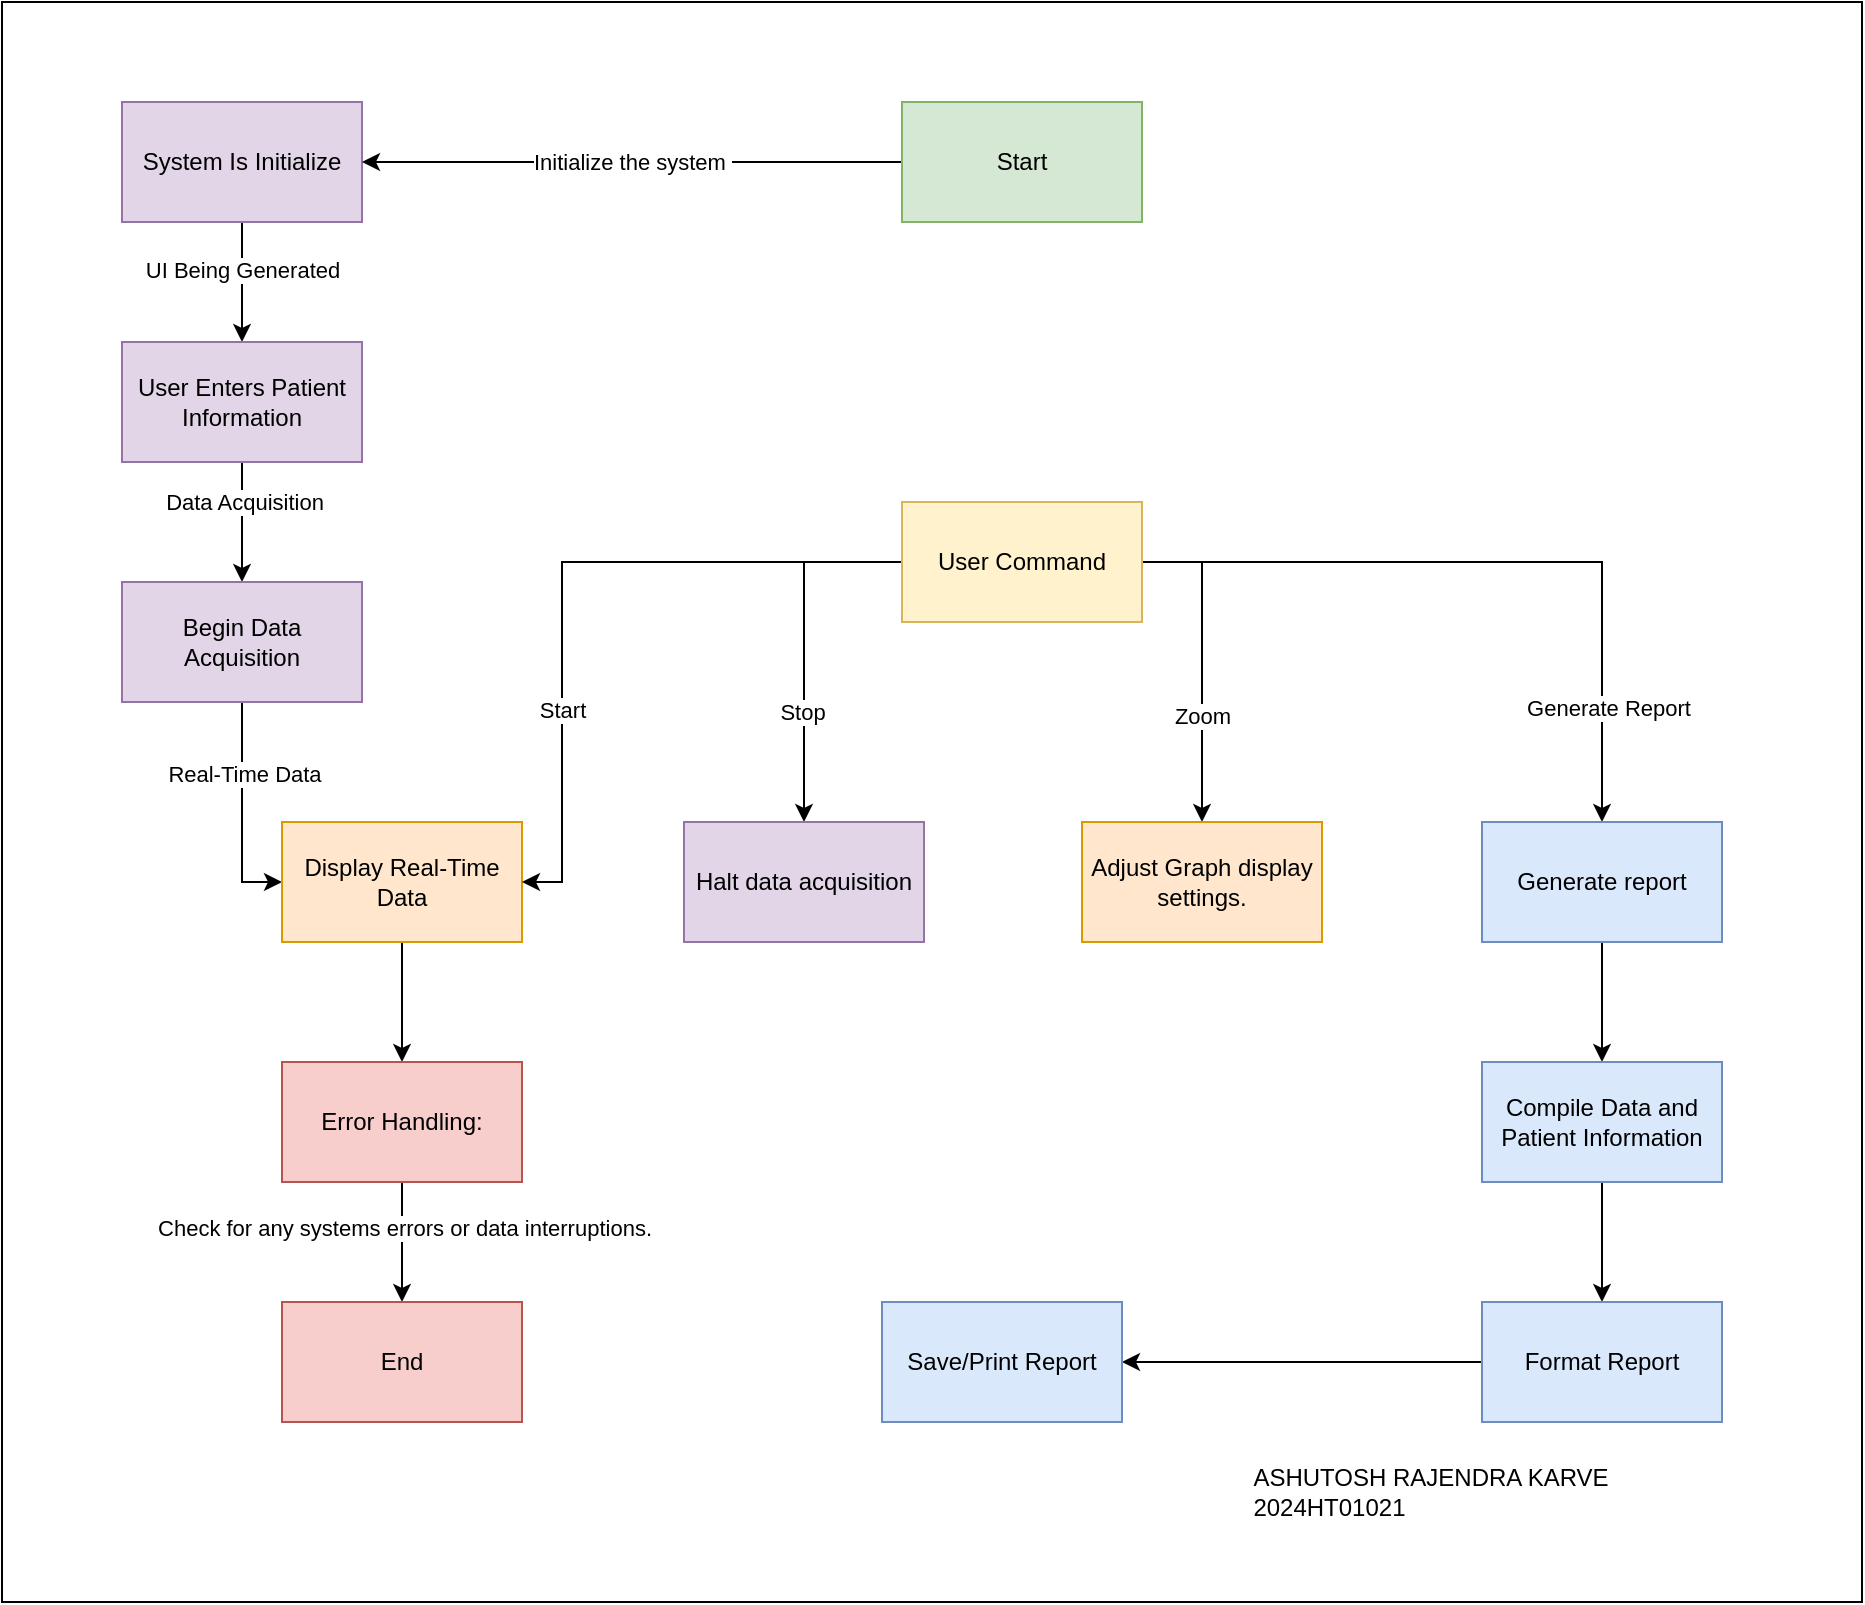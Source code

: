 <mxfile version="24.7.16">
  <diagram id="fSMViCkWlDvQfKETnx8f" name="Page-1">
    <mxGraphModel dx="1615" dy="871" grid="1" gridSize="10" guides="1" tooltips="1" connect="1" arrows="1" fold="1" page="1" pageScale="1" pageWidth="827" pageHeight="1169" math="0" shadow="0">
      <root>
        <mxCell id="0" />
        <mxCell id="1" parent="0" />
        <mxCell id="GetxGiFDO62Kl9VRkWzs-46" value="" style="rounded=0;whiteSpace=wrap;html=1;" vertex="1" parent="1">
          <mxGeometry x="780" y="150" width="930" height="800" as="geometry" />
        </mxCell>
        <mxCell id="GetxGiFDO62Kl9VRkWzs-7" style="edgeStyle=orthogonalEdgeStyle;rounded=0;orthogonalLoop=1;jettySize=auto;html=1;entryX=0.5;entryY=0;entryDx=0;entryDy=0;" edge="1" parent="1" source="GetxGiFDO62Kl9VRkWzs-2" target="GetxGiFDO62Kl9VRkWzs-4">
          <mxGeometry relative="1" as="geometry" />
        </mxCell>
        <mxCell id="GetxGiFDO62Kl9VRkWzs-9" value="UI Being Generated" style="edgeLabel;html=1;align=center;verticalAlign=middle;resizable=0;points=[];" vertex="1" connectable="0" parent="GetxGiFDO62Kl9VRkWzs-7">
          <mxGeometry x="-0.22" y="-1" relative="1" as="geometry">
            <mxPoint x="1" as="offset" />
          </mxGeometry>
        </mxCell>
        <mxCell id="GetxGiFDO62Kl9VRkWzs-2" value="System Is Initialize" style="rounded=0;whiteSpace=wrap;html=1;fillColor=#e1d5e7;strokeColor=#9673a6;" vertex="1" parent="1">
          <mxGeometry x="840" y="200" width="120" height="60" as="geometry" />
        </mxCell>
        <mxCell id="GetxGiFDO62Kl9VRkWzs-43" style="edgeStyle=orthogonalEdgeStyle;rounded=0;orthogonalLoop=1;jettySize=auto;html=1;" edge="1" parent="1" source="GetxGiFDO62Kl9VRkWzs-3" target="GetxGiFDO62Kl9VRkWzs-2">
          <mxGeometry relative="1" as="geometry" />
        </mxCell>
        <mxCell id="GetxGiFDO62Kl9VRkWzs-44" value="Initialize the system&amp;nbsp;" style="edgeLabel;html=1;align=center;verticalAlign=middle;resizable=0;points=[];" vertex="1" connectable="0" parent="GetxGiFDO62Kl9VRkWzs-43">
          <mxGeometry x="0.143" relative="1" as="geometry">
            <mxPoint x="19" as="offset" />
          </mxGeometry>
        </mxCell>
        <mxCell id="GetxGiFDO62Kl9VRkWzs-3" value="Start" style="rounded=0;whiteSpace=wrap;html=1;fillColor=#d5e8d4;strokeColor=#82b366;" vertex="1" parent="1">
          <mxGeometry x="1230" y="200" width="120" height="60" as="geometry" />
        </mxCell>
        <mxCell id="GetxGiFDO62Kl9VRkWzs-11" value="" style="edgeStyle=orthogonalEdgeStyle;rounded=0;orthogonalLoop=1;jettySize=auto;html=1;" edge="1" parent="1" source="GetxGiFDO62Kl9VRkWzs-4" target="GetxGiFDO62Kl9VRkWzs-10">
          <mxGeometry relative="1" as="geometry" />
        </mxCell>
        <mxCell id="GetxGiFDO62Kl9VRkWzs-12" value="Data Acquisition" style="edgeLabel;html=1;align=center;verticalAlign=middle;resizable=0;points=[];" vertex="1" connectable="0" parent="GetxGiFDO62Kl9VRkWzs-11">
          <mxGeometry x="-0.337" y="1" relative="1" as="geometry">
            <mxPoint as="offset" />
          </mxGeometry>
        </mxCell>
        <mxCell id="GetxGiFDO62Kl9VRkWzs-4" value="User Enters Patient Information" style="rounded=0;whiteSpace=wrap;html=1;fillColor=#e1d5e7;strokeColor=#9673a6;" vertex="1" parent="1">
          <mxGeometry x="840" y="320" width="120" height="60" as="geometry" />
        </mxCell>
        <mxCell id="GetxGiFDO62Kl9VRkWzs-14" value="" style="edgeStyle=orthogonalEdgeStyle;rounded=0;orthogonalLoop=1;jettySize=auto;html=1;" edge="1" parent="1" source="GetxGiFDO62Kl9VRkWzs-10" target="GetxGiFDO62Kl9VRkWzs-13">
          <mxGeometry relative="1" as="geometry">
            <Array as="points">
              <mxPoint x="900" y="590" />
            </Array>
          </mxGeometry>
        </mxCell>
        <mxCell id="GetxGiFDO62Kl9VRkWzs-17" value="Real-Time Data" style="edgeLabel;html=1;align=center;verticalAlign=middle;resizable=0;points=[];" vertex="1" connectable="0" parent="GetxGiFDO62Kl9VRkWzs-14">
          <mxGeometry x="-0.351" y="1" relative="1" as="geometry">
            <mxPoint as="offset" />
          </mxGeometry>
        </mxCell>
        <mxCell id="GetxGiFDO62Kl9VRkWzs-10" value="Begin Data Acquisition" style="whiteSpace=wrap;html=1;rounded=0;fillColor=#e1d5e7;strokeColor=#9673a6;" vertex="1" parent="1">
          <mxGeometry x="840" y="440" width="120" height="60" as="geometry" />
        </mxCell>
        <mxCell id="GetxGiFDO62Kl9VRkWzs-33" value="" style="edgeStyle=orthogonalEdgeStyle;rounded=0;orthogonalLoop=1;jettySize=auto;html=1;" edge="1" parent="1" source="GetxGiFDO62Kl9VRkWzs-13" target="GetxGiFDO62Kl9VRkWzs-32">
          <mxGeometry relative="1" as="geometry" />
        </mxCell>
        <mxCell id="GetxGiFDO62Kl9VRkWzs-13" value="Display Real-Time Data" style="whiteSpace=wrap;html=1;rounded=0;fillColor=#ffe6cc;strokeColor=#d79b00;" vertex="1" parent="1">
          <mxGeometry x="920" y="560" width="120" height="60" as="geometry" />
        </mxCell>
        <mxCell id="GetxGiFDO62Kl9VRkWzs-21" style="edgeStyle=orthogonalEdgeStyle;rounded=0;orthogonalLoop=1;jettySize=auto;html=1;entryX=1;entryY=0.5;entryDx=0;entryDy=0;" edge="1" parent="1" source="GetxGiFDO62Kl9VRkWzs-18" target="GetxGiFDO62Kl9VRkWzs-13">
          <mxGeometry relative="1" as="geometry">
            <Array as="points">
              <mxPoint x="1060" y="430" />
              <mxPoint x="1060" y="590" />
            </Array>
          </mxGeometry>
        </mxCell>
        <mxCell id="GetxGiFDO62Kl9VRkWzs-28" value="Start" style="edgeLabel;html=1;align=center;verticalAlign=middle;resizable=0;points=[];" vertex="1" connectable="0" parent="GetxGiFDO62Kl9VRkWzs-21">
          <mxGeometry x="0.394" relative="1" as="geometry">
            <mxPoint as="offset" />
          </mxGeometry>
        </mxCell>
        <mxCell id="GetxGiFDO62Kl9VRkWzs-25" style="edgeStyle=orthogonalEdgeStyle;rounded=0;orthogonalLoop=1;jettySize=auto;html=1;entryX=0.5;entryY=0;entryDx=0;entryDy=0;" edge="1" parent="1" source="GetxGiFDO62Kl9VRkWzs-18" target="GetxGiFDO62Kl9VRkWzs-22">
          <mxGeometry relative="1" as="geometry">
            <Array as="points">
              <mxPoint x="1181" y="430" />
            </Array>
          </mxGeometry>
        </mxCell>
        <mxCell id="GetxGiFDO62Kl9VRkWzs-29" value="Stop" style="edgeLabel;html=1;align=center;verticalAlign=middle;resizable=0;points=[];" vertex="1" connectable="0" parent="GetxGiFDO62Kl9VRkWzs-25">
          <mxGeometry x="0.388" y="-1" relative="1" as="geometry">
            <mxPoint as="offset" />
          </mxGeometry>
        </mxCell>
        <mxCell id="GetxGiFDO62Kl9VRkWzs-26" style="edgeStyle=orthogonalEdgeStyle;rounded=0;orthogonalLoop=1;jettySize=auto;html=1;entryX=0.5;entryY=0;entryDx=0;entryDy=0;" edge="1" parent="1" source="GetxGiFDO62Kl9VRkWzs-18" target="GetxGiFDO62Kl9VRkWzs-24">
          <mxGeometry relative="1" as="geometry" />
        </mxCell>
        <mxCell id="GetxGiFDO62Kl9VRkWzs-31" value="Generate Report" style="edgeLabel;html=1;align=center;verticalAlign=middle;resizable=0;points=[];" vertex="1" connectable="0" parent="GetxGiFDO62Kl9VRkWzs-26">
          <mxGeometry x="0.681" y="3" relative="1" as="geometry">
            <mxPoint as="offset" />
          </mxGeometry>
        </mxCell>
        <mxCell id="GetxGiFDO62Kl9VRkWzs-27" style="edgeStyle=orthogonalEdgeStyle;rounded=0;orthogonalLoop=1;jettySize=auto;html=1;entryX=0.5;entryY=0;entryDx=0;entryDy=0;" edge="1" parent="1" source="GetxGiFDO62Kl9VRkWzs-18" target="GetxGiFDO62Kl9VRkWzs-23">
          <mxGeometry relative="1" as="geometry">
            <Array as="points">
              <mxPoint x="1380" y="430" />
            </Array>
          </mxGeometry>
        </mxCell>
        <mxCell id="GetxGiFDO62Kl9VRkWzs-30" value="Zoom" style="edgeLabel;html=1;align=center;verticalAlign=middle;resizable=0;points=[];" vertex="1" connectable="0" parent="GetxGiFDO62Kl9VRkWzs-27">
          <mxGeometry x="0.332" relative="1" as="geometry">
            <mxPoint as="offset" />
          </mxGeometry>
        </mxCell>
        <mxCell id="GetxGiFDO62Kl9VRkWzs-18" value="User Command" style="rounded=0;whiteSpace=wrap;html=1;fillColor=#fff2cc;strokeColor=#d6b656;" vertex="1" parent="1">
          <mxGeometry x="1230" y="400" width="120" height="60" as="geometry" />
        </mxCell>
        <mxCell id="GetxGiFDO62Kl9VRkWzs-22" value="Halt data acquisition" style="rounded=0;whiteSpace=wrap;html=1;fillColor=#e1d5e7;strokeColor=#9673a6;" vertex="1" parent="1">
          <mxGeometry x="1121" y="560" width="120" height="60" as="geometry" />
        </mxCell>
        <mxCell id="GetxGiFDO62Kl9VRkWzs-23" value="Adjust Graph display settings." style="rounded=0;whiteSpace=wrap;html=1;fillColor=#ffe6cc;strokeColor=#d79b00;" vertex="1" parent="1">
          <mxGeometry x="1320" y="560" width="120" height="60" as="geometry" />
        </mxCell>
        <mxCell id="GetxGiFDO62Kl9VRkWzs-38" value="" style="edgeStyle=orthogonalEdgeStyle;rounded=0;orthogonalLoop=1;jettySize=auto;html=1;" edge="1" parent="1" source="GetxGiFDO62Kl9VRkWzs-24" target="GetxGiFDO62Kl9VRkWzs-37">
          <mxGeometry relative="1" as="geometry" />
        </mxCell>
        <mxCell id="GetxGiFDO62Kl9VRkWzs-24" value="Generate report" style="rounded=0;whiteSpace=wrap;html=1;fillColor=#dae8fc;strokeColor=#6c8ebf;" vertex="1" parent="1">
          <mxGeometry x="1520" y="560" width="120" height="60" as="geometry" />
        </mxCell>
        <mxCell id="GetxGiFDO62Kl9VRkWzs-35" value="" style="edgeStyle=orthogonalEdgeStyle;rounded=0;orthogonalLoop=1;jettySize=auto;html=1;" edge="1" parent="1" source="GetxGiFDO62Kl9VRkWzs-32" target="GetxGiFDO62Kl9VRkWzs-34">
          <mxGeometry relative="1" as="geometry" />
        </mxCell>
        <mxCell id="GetxGiFDO62Kl9VRkWzs-36" value="Check for any systems errors or data interruptions." style="edgeLabel;html=1;align=center;verticalAlign=middle;resizable=0;points=[];" vertex="1" connectable="0" parent="GetxGiFDO62Kl9VRkWzs-35">
          <mxGeometry x="-0.22" y="1" relative="1" as="geometry">
            <mxPoint y="-1" as="offset" />
          </mxGeometry>
        </mxCell>
        <mxCell id="GetxGiFDO62Kl9VRkWzs-32" value="Error Handling:" style="whiteSpace=wrap;html=1;rounded=0;fillColor=#f8cecc;strokeColor=#b85450;" vertex="1" parent="1">
          <mxGeometry x="920" y="680" width="120" height="60" as="geometry" />
        </mxCell>
        <mxCell id="GetxGiFDO62Kl9VRkWzs-34" value="End" style="whiteSpace=wrap;html=1;rounded=0;fillColor=#f8cecc;strokeColor=#b85450;" vertex="1" parent="1">
          <mxGeometry x="920" y="800" width="120" height="60" as="geometry" />
        </mxCell>
        <mxCell id="GetxGiFDO62Kl9VRkWzs-40" value="" style="edgeStyle=orthogonalEdgeStyle;rounded=0;orthogonalLoop=1;jettySize=auto;html=1;" edge="1" parent="1" source="GetxGiFDO62Kl9VRkWzs-37" target="GetxGiFDO62Kl9VRkWzs-39">
          <mxGeometry relative="1" as="geometry" />
        </mxCell>
        <mxCell id="GetxGiFDO62Kl9VRkWzs-37" value="Compile Data and Patient Information" style="whiteSpace=wrap;html=1;rounded=0;fillColor=#dae8fc;strokeColor=#6c8ebf;" vertex="1" parent="1">
          <mxGeometry x="1520" y="680" width="120" height="60" as="geometry" />
        </mxCell>
        <mxCell id="GetxGiFDO62Kl9VRkWzs-42" value="" style="edgeStyle=orthogonalEdgeStyle;rounded=0;orthogonalLoop=1;jettySize=auto;html=1;" edge="1" parent="1" source="GetxGiFDO62Kl9VRkWzs-39" target="GetxGiFDO62Kl9VRkWzs-41">
          <mxGeometry relative="1" as="geometry" />
        </mxCell>
        <mxCell id="GetxGiFDO62Kl9VRkWzs-39" value="Format Report" style="whiteSpace=wrap;html=1;rounded=0;fillColor=#dae8fc;strokeColor=#6c8ebf;" vertex="1" parent="1">
          <mxGeometry x="1520" y="800" width="120" height="60" as="geometry" />
        </mxCell>
        <mxCell id="GetxGiFDO62Kl9VRkWzs-41" value="Save/Print Report" style="whiteSpace=wrap;html=1;rounded=0;fillColor=#dae8fc;strokeColor=#6c8ebf;" vertex="1" parent="1">
          <mxGeometry x="1220" y="800" width="120" height="60" as="geometry" />
        </mxCell>
        <mxCell id="GetxGiFDO62Kl9VRkWzs-45" value="ASHUTOSH RAJENDRA KARVE&lt;br&gt;&lt;div style=&quot;text-align: left;&quot;&gt;&lt;span style=&quot;background-color: initial;&quot;&gt;2024HT01021&lt;/span&gt;&lt;/div&gt;" style="text;html=1;align=center;verticalAlign=middle;whiteSpace=wrap;rounded=0;" vertex="1" parent="1">
          <mxGeometry x="1400" y="880" width="189" height="30" as="geometry" />
        </mxCell>
      </root>
    </mxGraphModel>
  </diagram>
</mxfile>
